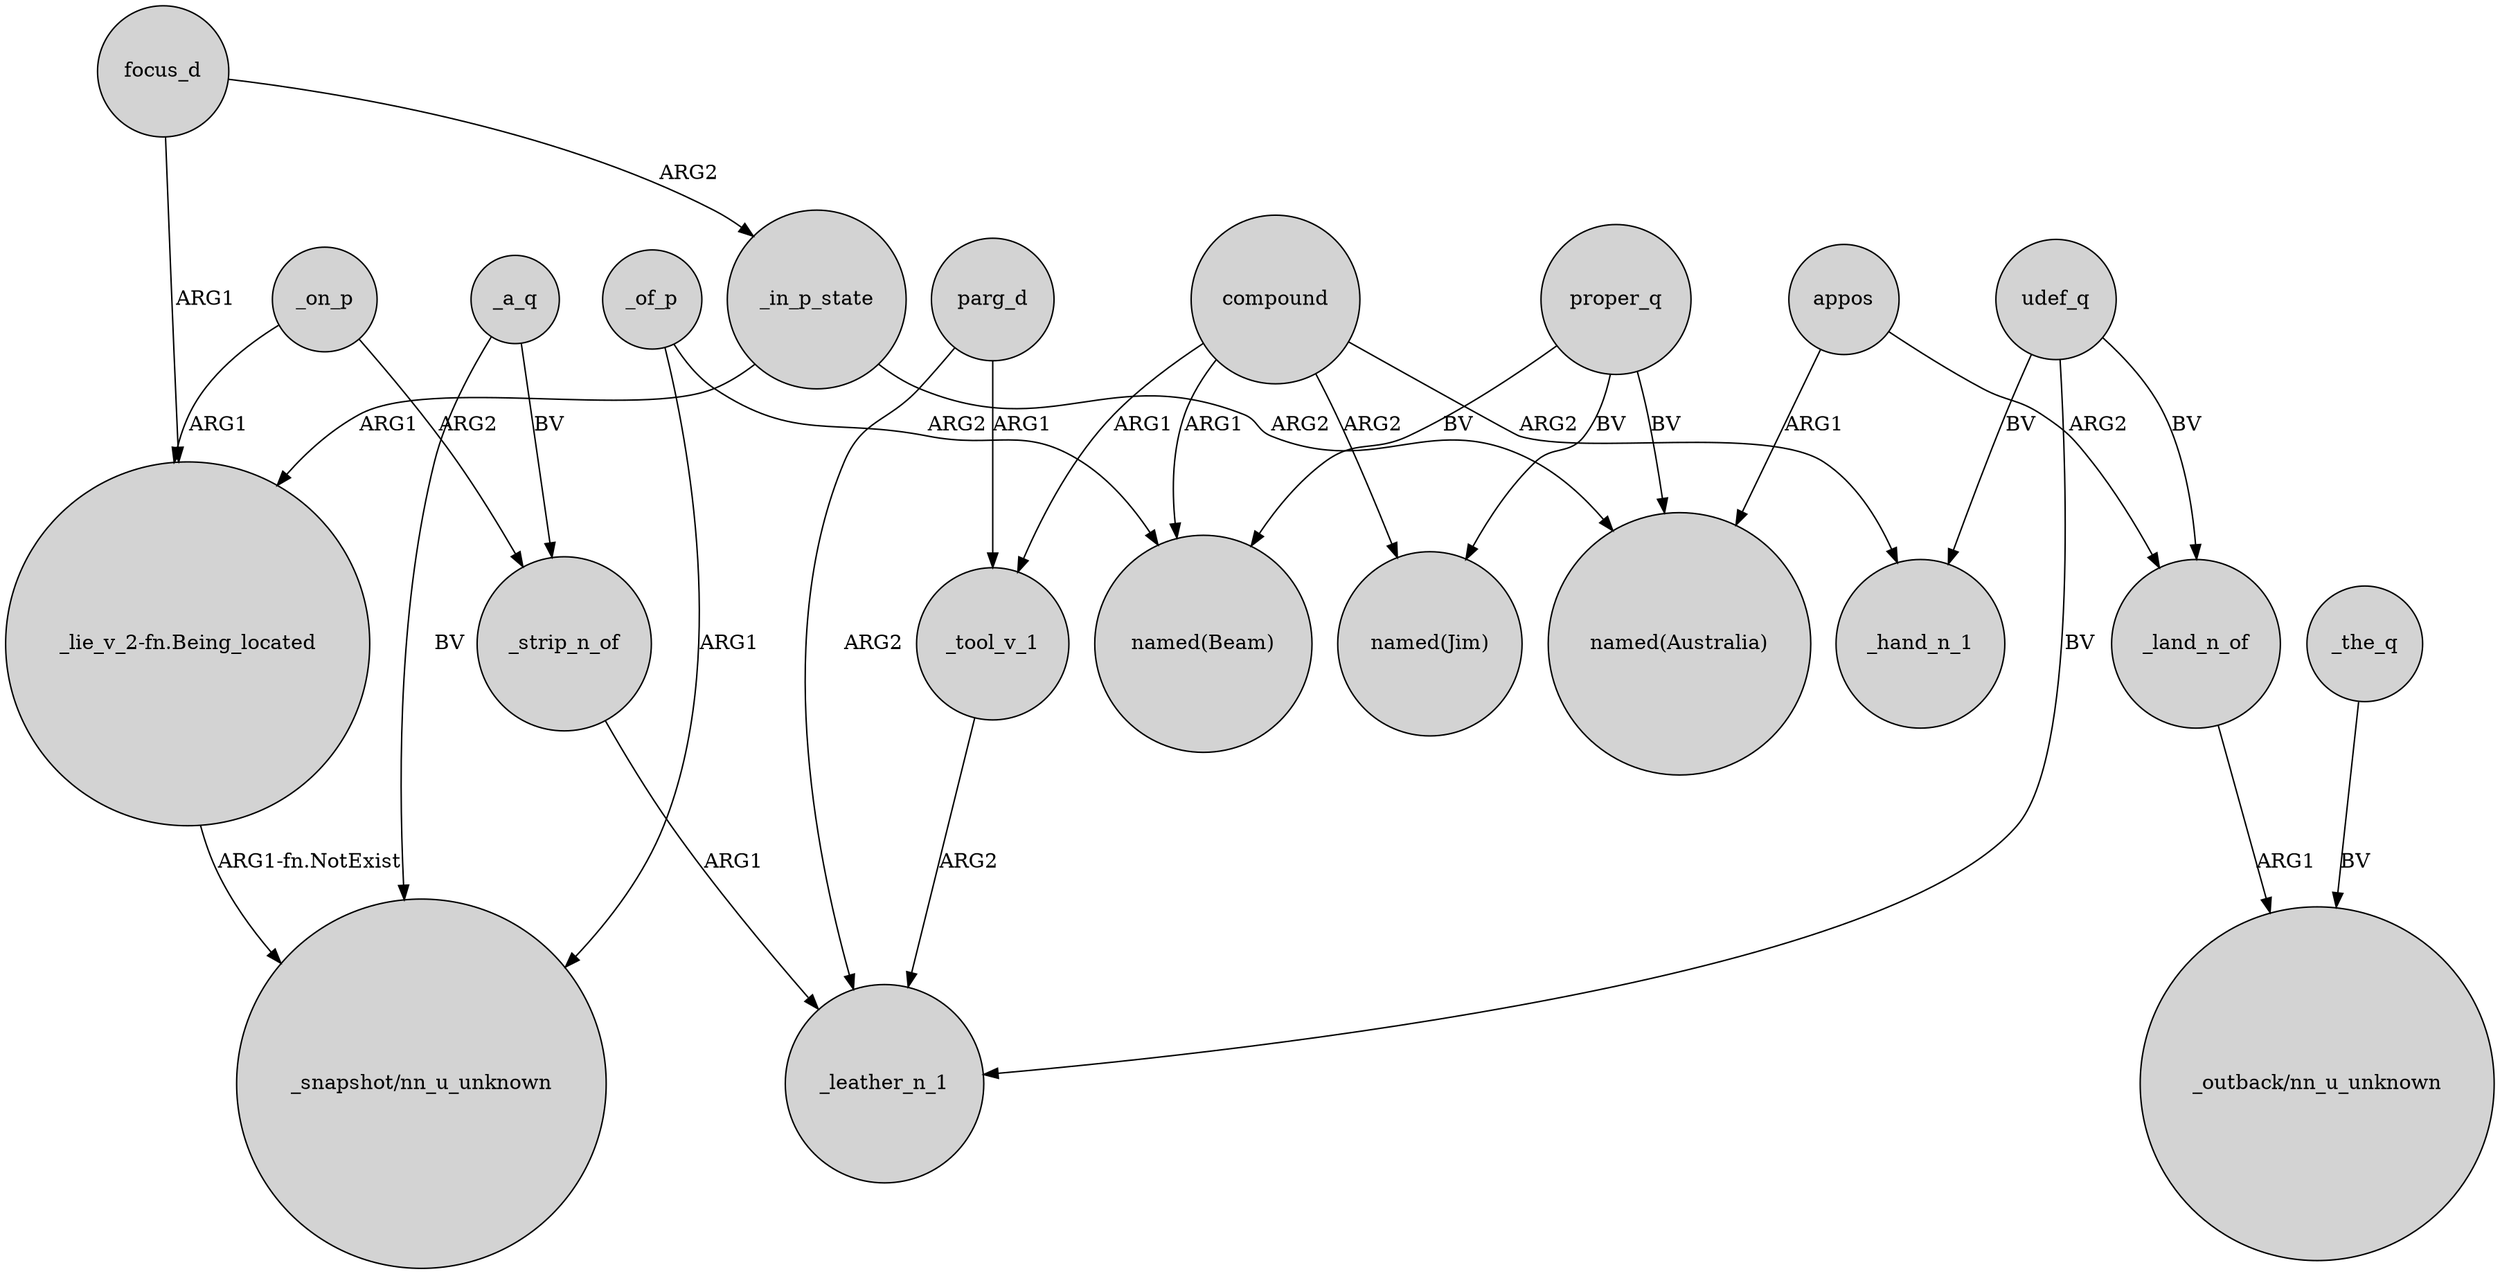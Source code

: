 digraph {
	node [shape=circle style=filled]
	_tool_v_1 -> _leather_n_1 [label=ARG2]
	_strip_n_of -> _leather_n_1 [label=ARG1]
	compound -> _hand_n_1 [label=ARG2]
	appos -> "named(Australia)" [label=ARG1]
	_on_p -> _strip_n_of [label=ARG2]
	focus_d -> _in_p_state [label=ARG2]
	_in_p_state -> "named(Australia)" [label=ARG2]
	proper_q -> "named(Jim)" [label=BV]
	udef_q -> _land_n_of [label=BV]
	_on_p -> "_lie_v_2-fn.Being_located" [label=ARG1]
	proper_q -> "named(Beam)" [label=BV]
	udef_q -> _leather_n_1 [label=BV]
	compound -> "named(Jim)" [label=ARG2]
	"_lie_v_2-fn.Being_located" -> "_snapshot/nn_u_unknown" [label="ARG1-fn.NotExist"]
	compound -> "named(Beam)" [label=ARG1]
	parg_d -> _tool_v_1 [label=ARG1]
	udef_q -> _hand_n_1 [label=BV]
	_the_q -> "_outback/nn_u_unknown" [label=BV]
	_land_n_of -> "_outback/nn_u_unknown" [label=ARG1]
	_a_q -> "_snapshot/nn_u_unknown" [label=BV]
	compound -> _tool_v_1 [label=ARG1]
	_of_p -> "_snapshot/nn_u_unknown" [label=ARG1]
	parg_d -> _leather_n_1 [label=ARG2]
	focus_d -> "_lie_v_2-fn.Being_located" [label=ARG1]
	_of_p -> "named(Beam)" [label=ARG2]
	appos -> _land_n_of [label=ARG2]
	_in_p_state -> "_lie_v_2-fn.Being_located" [label=ARG1]
	proper_q -> "named(Australia)" [label=BV]
	_a_q -> _strip_n_of [label=BV]
}
